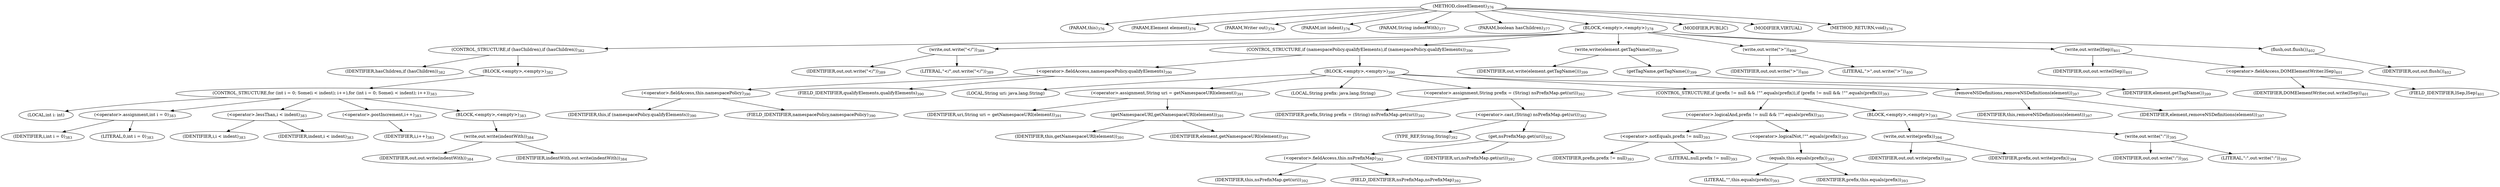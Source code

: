 digraph "closeElement" {  
"774" [label = <(METHOD,closeElement)<SUB>376</SUB>> ]
"52" [label = <(PARAM,this)<SUB>376</SUB>> ]
"775" [label = <(PARAM,Element element)<SUB>376</SUB>> ]
"776" [label = <(PARAM,Writer out)<SUB>376</SUB>> ]
"777" [label = <(PARAM,int indent)<SUB>376</SUB>> ]
"778" [label = <(PARAM,String indentWith)<SUB>377</SUB>> ]
"779" [label = <(PARAM,boolean hasChildren)<SUB>377</SUB>> ]
"780" [label = <(BLOCK,&lt;empty&gt;,&lt;empty&gt;)<SUB>378</SUB>> ]
"781" [label = <(CONTROL_STRUCTURE,if (hasChildren),if (hasChildren))<SUB>382</SUB>> ]
"782" [label = <(IDENTIFIER,hasChildren,if (hasChildren))<SUB>382</SUB>> ]
"783" [label = <(BLOCK,&lt;empty&gt;,&lt;empty&gt;)<SUB>382</SUB>> ]
"784" [label = <(CONTROL_STRUCTURE,for (int i = 0; Some(i &lt; indent); i++),for (int i = 0; Some(i &lt; indent); i++))<SUB>383</SUB>> ]
"785" [label = <(LOCAL,int i: int)> ]
"786" [label = <(&lt;operator&gt;.assignment,int i = 0)<SUB>383</SUB>> ]
"787" [label = <(IDENTIFIER,i,int i = 0)<SUB>383</SUB>> ]
"788" [label = <(LITERAL,0,int i = 0)<SUB>383</SUB>> ]
"789" [label = <(&lt;operator&gt;.lessThan,i &lt; indent)<SUB>383</SUB>> ]
"790" [label = <(IDENTIFIER,i,i &lt; indent)<SUB>383</SUB>> ]
"791" [label = <(IDENTIFIER,indent,i &lt; indent)<SUB>383</SUB>> ]
"792" [label = <(&lt;operator&gt;.postIncrement,i++)<SUB>383</SUB>> ]
"793" [label = <(IDENTIFIER,i,i++)<SUB>383</SUB>> ]
"794" [label = <(BLOCK,&lt;empty&gt;,&lt;empty&gt;)<SUB>383</SUB>> ]
"795" [label = <(write,out.write(indentWith))<SUB>384</SUB>> ]
"796" [label = <(IDENTIFIER,out,out.write(indentWith))<SUB>384</SUB>> ]
"797" [label = <(IDENTIFIER,indentWith,out.write(indentWith))<SUB>384</SUB>> ]
"798" [label = <(write,out.write(&quot;&lt;/&quot;))<SUB>389</SUB>> ]
"799" [label = <(IDENTIFIER,out,out.write(&quot;&lt;/&quot;))<SUB>389</SUB>> ]
"800" [label = <(LITERAL,&quot;&lt;/&quot;,out.write(&quot;&lt;/&quot;))<SUB>389</SUB>> ]
"801" [label = <(CONTROL_STRUCTURE,if (namespacePolicy.qualifyElements),if (namespacePolicy.qualifyElements))<SUB>390</SUB>> ]
"802" [label = <(&lt;operator&gt;.fieldAccess,namespacePolicy.qualifyElements)<SUB>390</SUB>> ]
"803" [label = <(&lt;operator&gt;.fieldAccess,this.namespacePolicy)<SUB>390</SUB>> ]
"804" [label = <(IDENTIFIER,this,if (namespacePolicy.qualifyElements))<SUB>390</SUB>> ]
"805" [label = <(FIELD_IDENTIFIER,namespacePolicy,namespacePolicy)<SUB>390</SUB>> ]
"806" [label = <(FIELD_IDENTIFIER,qualifyElements,qualifyElements)<SUB>390</SUB>> ]
"807" [label = <(BLOCK,&lt;empty&gt;,&lt;empty&gt;)<SUB>390</SUB>> ]
"808" [label = <(LOCAL,String uri: java.lang.String)> ]
"809" [label = <(&lt;operator&gt;.assignment,String uri = getNamespaceURI(element))<SUB>391</SUB>> ]
"810" [label = <(IDENTIFIER,uri,String uri = getNamespaceURI(element))<SUB>391</SUB>> ]
"811" [label = <(getNamespaceURI,getNamespaceURI(element))<SUB>391</SUB>> ]
"51" [label = <(IDENTIFIER,this,getNamespaceURI(element))<SUB>391</SUB>> ]
"812" [label = <(IDENTIFIER,element,getNamespaceURI(element))<SUB>391</SUB>> ]
"813" [label = <(LOCAL,String prefix: java.lang.String)> ]
"814" [label = <(&lt;operator&gt;.assignment,String prefix = (String) nsPrefixMap.get(uri))<SUB>392</SUB>> ]
"815" [label = <(IDENTIFIER,prefix,String prefix = (String) nsPrefixMap.get(uri))<SUB>392</SUB>> ]
"816" [label = <(&lt;operator&gt;.cast,(String) nsPrefixMap.get(uri))<SUB>392</SUB>> ]
"817" [label = <(TYPE_REF,String,String)<SUB>392</SUB>> ]
"818" [label = <(get,nsPrefixMap.get(uri))<SUB>392</SUB>> ]
"819" [label = <(&lt;operator&gt;.fieldAccess,this.nsPrefixMap)<SUB>392</SUB>> ]
"820" [label = <(IDENTIFIER,this,nsPrefixMap.get(uri))<SUB>392</SUB>> ]
"821" [label = <(FIELD_IDENTIFIER,nsPrefixMap,nsPrefixMap)<SUB>392</SUB>> ]
"822" [label = <(IDENTIFIER,uri,nsPrefixMap.get(uri))<SUB>392</SUB>> ]
"823" [label = <(CONTROL_STRUCTURE,if (prefix != null &amp;&amp; !&quot;&quot;.equals(prefix)),if (prefix != null &amp;&amp; !&quot;&quot;.equals(prefix)))<SUB>393</SUB>> ]
"824" [label = <(&lt;operator&gt;.logicalAnd,prefix != null &amp;&amp; !&quot;&quot;.equals(prefix))<SUB>393</SUB>> ]
"825" [label = <(&lt;operator&gt;.notEquals,prefix != null)<SUB>393</SUB>> ]
"826" [label = <(IDENTIFIER,prefix,prefix != null)<SUB>393</SUB>> ]
"827" [label = <(LITERAL,null,prefix != null)<SUB>393</SUB>> ]
"828" [label = <(&lt;operator&gt;.logicalNot,!&quot;&quot;.equals(prefix))<SUB>393</SUB>> ]
"829" [label = <(equals,this.equals(prefix))<SUB>393</SUB>> ]
"830" [label = <(LITERAL,&quot;&quot;,this.equals(prefix))<SUB>393</SUB>> ]
"831" [label = <(IDENTIFIER,prefix,this.equals(prefix))<SUB>393</SUB>> ]
"832" [label = <(BLOCK,&lt;empty&gt;,&lt;empty&gt;)<SUB>393</SUB>> ]
"833" [label = <(write,out.write(prefix))<SUB>394</SUB>> ]
"834" [label = <(IDENTIFIER,out,out.write(prefix))<SUB>394</SUB>> ]
"835" [label = <(IDENTIFIER,prefix,out.write(prefix))<SUB>394</SUB>> ]
"836" [label = <(write,out.write(&quot;:&quot;))<SUB>395</SUB>> ]
"837" [label = <(IDENTIFIER,out,out.write(&quot;:&quot;))<SUB>395</SUB>> ]
"838" [label = <(LITERAL,&quot;:&quot;,out.write(&quot;:&quot;))<SUB>395</SUB>> ]
"839" [label = <(removeNSDefinitions,removeNSDefinitions(element))<SUB>397</SUB>> ]
"53" [label = <(IDENTIFIER,this,removeNSDefinitions(element))<SUB>397</SUB>> ]
"840" [label = <(IDENTIFIER,element,removeNSDefinitions(element))<SUB>397</SUB>> ]
"841" [label = <(write,write(element.getTagName()))<SUB>399</SUB>> ]
"842" [label = <(IDENTIFIER,out,write(element.getTagName()))<SUB>399</SUB>> ]
"843" [label = <(getTagName,getTagName())<SUB>399</SUB>> ]
"844" [label = <(IDENTIFIER,element,getTagName())<SUB>399</SUB>> ]
"845" [label = <(write,out.write(&quot;&gt;&quot;))<SUB>400</SUB>> ]
"846" [label = <(IDENTIFIER,out,out.write(&quot;&gt;&quot;))<SUB>400</SUB>> ]
"847" [label = <(LITERAL,&quot;&gt;&quot;,out.write(&quot;&gt;&quot;))<SUB>400</SUB>> ]
"848" [label = <(write,out.write(lSep))<SUB>401</SUB>> ]
"849" [label = <(IDENTIFIER,out,out.write(lSep))<SUB>401</SUB>> ]
"850" [label = <(&lt;operator&gt;.fieldAccess,DOMElementWriter.lSep)<SUB>401</SUB>> ]
"851" [label = <(IDENTIFIER,DOMElementWriter,out.write(lSep))<SUB>401</SUB>> ]
"852" [label = <(FIELD_IDENTIFIER,lSep,lSep)<SUB>401</SUB>> ]
"853" [label = <(flush,out.flush())<SUB>402</SUB>> ]
"854" [label = <(IDENTIFIER,out,out.flush())<SUB>402</SUB>> ]
"855" [label = <(MODIFIER,PUBLIC)> ]
"856" [label = <(MODIFIER,VIRTUAL)> ]
"857" [label = <(METHOD_RETURN,void)<SUB>376</SUB>> ]
  "774" -> "52" 
  "774" -> "775" 
  "774" -> "776" 
  "774" -> "777" 
  "774" -> "778" 
  "774" -> "779" 
  "774" -> "780" 
  "774" -> "855" 
  "774" -> "856" 
  "774" -> "857" 
  "780" -> "781" 
  "780" -> "798" 
  "780" -> "801" 
  "780" -> "841" 
  "780" -> "845" 
  "780" -> "848" 
  "780" -> "853" 
  "781" -> "782" 
  "781" -> "783" 
  "783" -> "784" 
  "784" -> "785" 
  "784" -> "786" 
  "784" -> "789" 
  "784" -> "792" 
  "784" -> "794" 
  "786" -> "787" 
  "786" -> "788" 
  "789" -> "790" 
  "789" -> "791" 
  "792" -> "793" 
  "794" -> "795" 
  "795" -> "796" 
  "795" -> "797" 
  "798" -> "799" 
  "798" -> "800" 
  "801" -> "802" 
  "801" -> "807" 
  "802" -> "803" 
  "802" -> "806" 
  "803" -> "804" 
  "803" -> "805" 
  "807" -> "808" 
  "807" -> "809" 
  "807" -> "813" 
  "807" -> "814" 
  "807" -> "823" 
  "807" -> "839" 
  "809" -> "810" 
  "809" -> "811" 
  "811" -> "51" 
  "811" -> "812" 
  "814" -> "815" 
  "814" -> "816" 
  "816" -> "817" 
  "816" -> "818" 
  "818" -> "819" 
  "818" -> "822" 
  "819" -> "820" 
  "819" -> "821" 
  "823" -> "824" 
  "823" -> "832" 
  "824" -> "825" 
  "824" -> "828" 
  "825" -> "826" 
  "825" -> "827" 
  "828" -> "829" 
  "829" -> "830" 
  "829" -> "831" 
  "832" -> "833" 
  "832" -> "836" 
  "833" -> "834" 
  "833" -> "835" 
  "836" -> "837" 
  "836" -> "838" 
  "839" -> "53" 
  "839" -> "840" 
  "841" -> "842" 
  "841" -> "843" 
  "843" -> "844" 
  "845" -> "846" 
  "845" -> "847" 
  "848" -> "849" 
  "848" -> "850" 
  "850" -> "851" 
  "850" -> "852" 
  "853" -> "854" 
}
